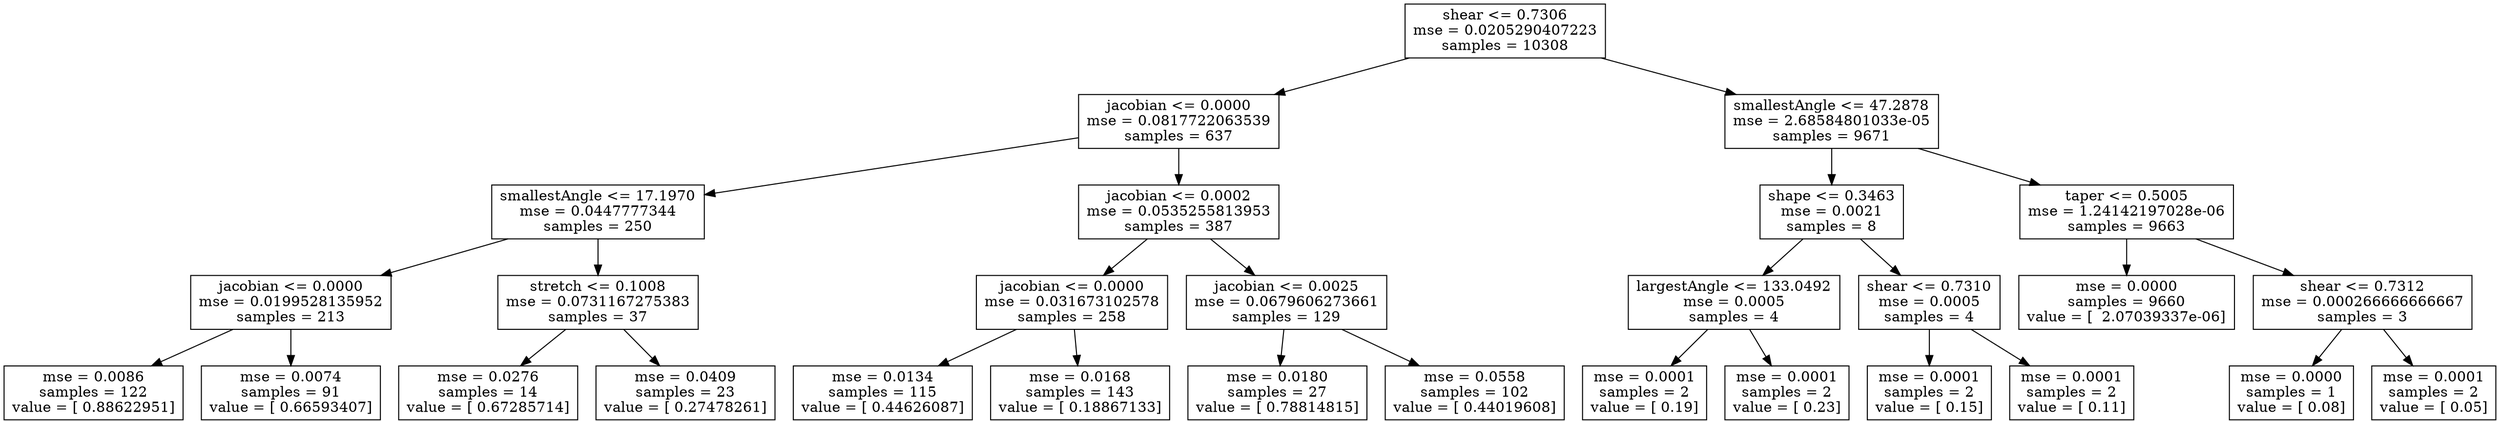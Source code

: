 digraph Tree {
0 [label="shear <= 0.7306\nmse = 0.0205290407223\nsamples = 10308", shape="box"] ;
1 [label="jacobian <= 0.0000\nmse = 0.0817722063539\nsamples = 637", shape="box"] ;
0 -> 1 ;
2 [label="smallestAngle <= 17.1970\nmse = 0.0447777344\nsamples = 250", shape="box"] ;
1 -> 2 ;
3 [label="jacobian <= 0.0000\nmse = 0.0199528135952\nsamples = 213", shape="box"] ;
2 -> 3 ;
4 [label="mse = 0.0086\nsamples = 122\nvalue = [ 0.88622951]", shape="box"] ;
3 -> 4 ;
5 [label="mse = 0.0074\nsamples = 91\nvalue = [ 0.66593407]", shape="box"] ;
3 -> 5 ;
6 [label="stretch <= 0.1008\nmse = 0.0731167275383\nsamples = 37", shape="box"] ;
2 -> 6 ;
7 [label="mse = 0.0276\nsamples = 14\nvalue = [ 0.67285714]", shape="box"] ;
6 -> 7 ;
8 [label="mse = 0.0409\nsamples = 23\nvalue = [ 0.27478261]", shape="box"] ;
6 -> 8 ;
9 [label="jacobian <= 0.0002\nmse = 0.0535255813953\nsamples = 387", shape="box"] ;
1 -> 9 ;
10 [label="jacobian <= 0.0000\nmse = 0.031673102578\nsamples = 258", shape="box"] ;
9 -> 10 ;
11 [label="mse = 0.0134\nsamples = 115\nvalue = [ 0.44626087]", shape="box"] ;
10 -> 11 ;
12 [label="mse = 0.0168\nsamples = 143\nvalue = [ 0.18867133]", shape="box"] ;
10 -> 12 ;
13 [label="jacobian <= 0.0025\nmse = 0.0679606273661\nsamples = 129", shape="box"] ;
9 -> 13 ;
14 [label="mse = 0.0180\nsamples = 27\nvalue = [ 0.78814815]", shape="box"] ;
13 -> 14 ;
15 [label="mse = 0.0558\nsamples = 102\nvalue = [ 0.44019608]", shape="box"] ;
13 -> 15 ;
16 [label="smallestAngle <= 47.2878\nmse = 2.68584801033e-05\nsamples = 9671", shape="box"] ;
0 -> 16 ;
17 [label="shape <= 0.3463\nmse = 0.0021\nsamples = 8", shape="box"] ;
16 -> 17 ;
18 [label="largestAngle <= 133.0492\nmse = 0.0005\nsamples = 4", shape="box"] ;
17 -> 18 ;
19 [label="mse = 0.0001\nsamples = 2\nvalue = [ 0.19]", shape="box"] ;
18 -> 19 ;
20 [label="mse = 0.0001\nsamples = 2\nvalue = [ 0.23]", shape="box"] ;
18 -> 20 ;
21 [label="shear <= 0.7310\nmse = 0.0005\nsamples = 4", shape="box"] ;
17 -> 21 ;
22 [label="mse = 0.0001\nsamples = 2\nvalue = [ 0.15]", shape="box"] ;
21 -> 22 ;
23 [label="mse = 0.0001\nsamples = 2\nvalue = [ 0.11]", shape="box"] ;
21 -> 23 ;
24 [label="taper <= 0.5005\nmse = 1.24142197028e-06\nsamples = 9663", shape="box"] ;
16 -> 24 ;
25 [label="mse = 0.0000\nsamples = 9660\nvalue = [  2.07039337e-06]", shape="box"] ;
24 -> 25 ;
26 [label="shear <= 0.7312\nmse = 0.000266666666667\nsamples = 3", shape="box"] ;
24 -> 26 ;
27 [label="mse = 0.0000\nsamples = 1\nvalue = [ 0.08]", shape="box"] ;
26 -> 27 ;
28 [label="mse = 0.0001\nsamples = 2\nvalue = [ 0.05]", shape="box"] ;
26 -> 28 ;
}